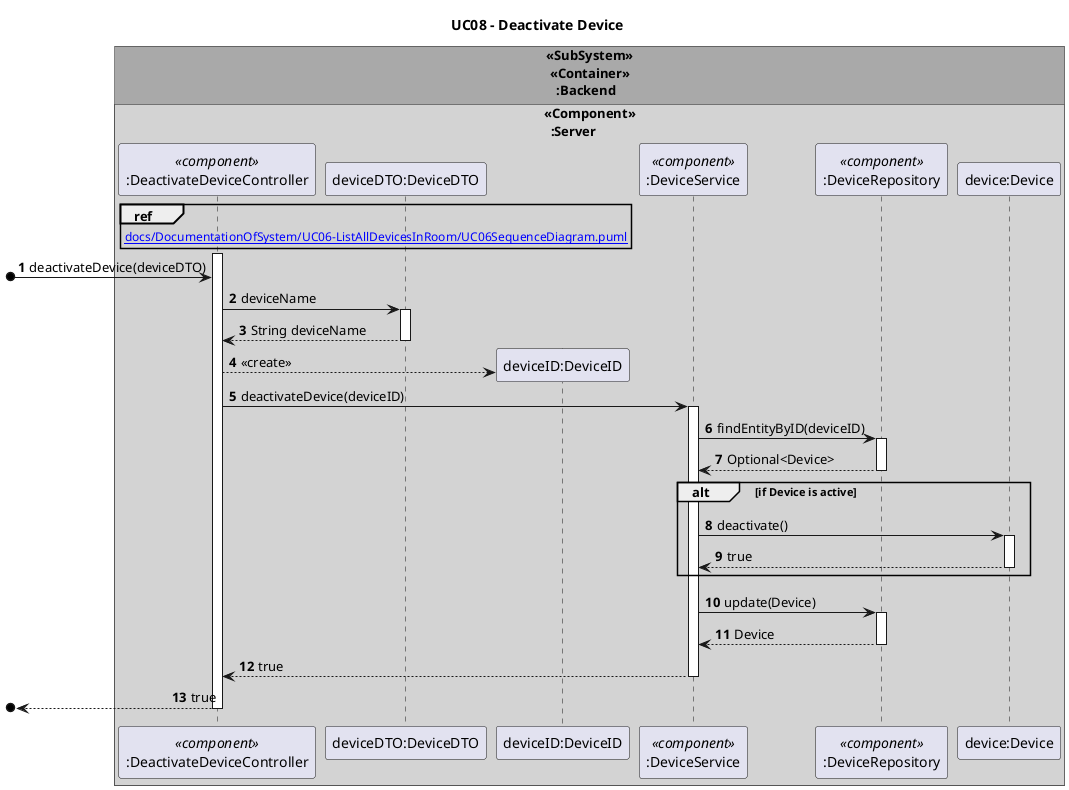 @startuml
title UC08 - Deactivate Device
autonumber

!pragma teoz true
box "<<SubSystem>>\n <<Container>>\n   :Backend" #DarkGrey
box "<<Component>>\n  :Server" #LightGrey

participant ":DeactivateDeviceController" as Controller <<component>>
participant "deviceDTO:DeviceDTO" as deviceDTO
participant "deviceID:DeviceID" as deviceID
participant ":DeviceService" as Service <<component>>
participant ":DeviceRepository" as Repo <<component>>
participant "device:Device" as Device

ref over Controller
[[docs/DocumentationOfSystem/UC06-ListAllDevicesInRoom/UC06SequenceDiagram.puml]]
end ref

'GET DOMAIN DEVICE FOR A GIVEN DEVICEDTO
activate Controller
[o-> Controller: deactivateDevice(deviceDTO)
Controller -> deviceDTO : deviceName
activate deviceDTO
deviceDTO --> Controller: String deviceName
deactivate deviceDTO
Controller --> deviceID**: <<create>>

'Make the request to the service
Controller -> Service: deactivateDevice(deviceID)
activate Service

'CHECK IF ENTITY EXISTS IN REPO
Service -> Repo: findEntityByID(deviceID)
activate Repo
Repo --> Service: Optional<Device>
deactivate Repo
alt if Device is active
Service -> Device: deactivate()
activate Device
Device --> Service: true
deactivate Device
end alt


Service -> Repo: update(Device)
activate Repo
Repo --> Service: Device
deactivate Repo

Service --> Controller: true

deactivate Service
[o<-- Controller: true
deactivate Controller
'END
@enduml
